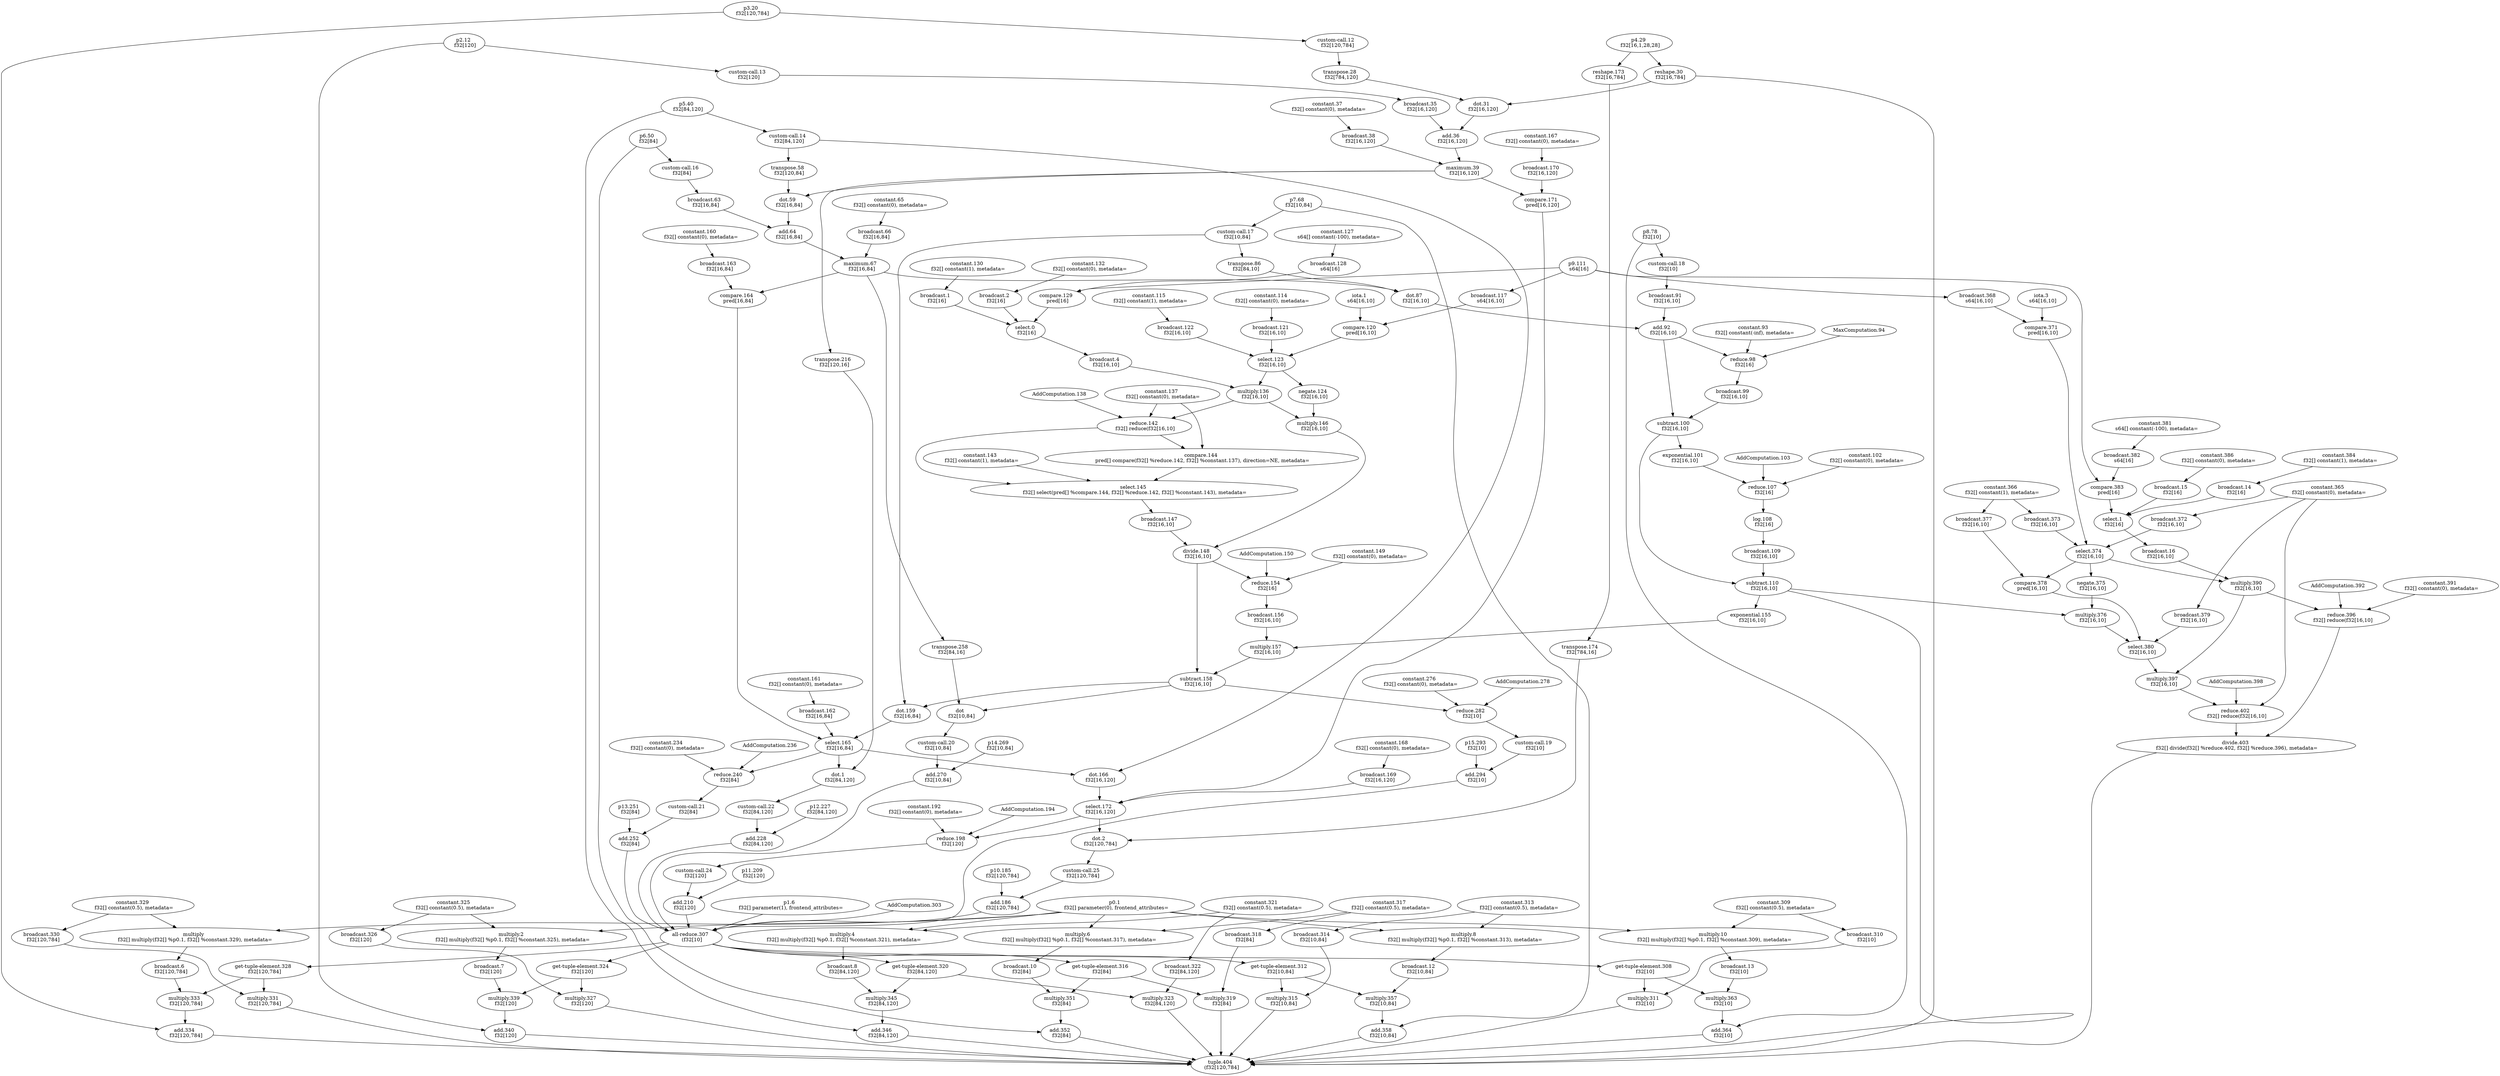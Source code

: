 digraph HloModule {
	"p3.20" [label="p3.20 \n f32[120,784]"];
	"p15.293" [label="p15.293 \n f32[10]"];
	"p9.111" [label="p9.111 \n s64[16]"];
	"broadcast.117" [label="broadcast.117 \n s64[16,10]"];
	"iota.1" [label="iota.1 \n s64[16,10]"];
	"compare.120" [label="compare.120 \n pred[16,10]"];
	"constant.115" [label="constant.115 \n f32[] constant(1), metadata="];
	"broadcast.122" [label="broadcast.122 \n f32[16,10]"];
	"constant.114" [label="constant.114 \n f32[] constant(0), metadata="];
	"broadcast.121" [label="broadcast.121 \n f32[16,10]"];
	"select.123" [label="select.123 \n f32[16,10]"];
	"negate.124" [label="negate.124 \n f32[16,10]"];
	"constant.127" [label="constant.127 \n s64[] constant(-100), metadata="];
	"broadcast.128" [label="broadcast.128 \n s64[16]"];
	"compare.129" [label="compare.129 \n pred[16]"];
	"constant.130" [label="constant.130 \n f32[] constant(1), metadata="];
	"broadcast.1" [label="broadcast.1 \n f32[16]"];
	"constant.132" [label="constant.132 \n f32[] constant(0), metadata="];
	"broadcast.2" [label="broadcast.2 \n f32[16]"];
	"select.0" [label="select.0 \n f32[16]"];
	"broadcast.4" [label="broadcast.4 \n f32[16,10]"];
	"multiply.136" [label="multiply.136 \n f32[16,10]"];
	"multiply.146" [label="multiply.146 \n f32[16,10]"];
	"constant.137" [label="constant.137 \n f32[] constant(0), metadata="];
	"reduce.142" [label="reduce.142 \n f32[] reduce(f32[16,10]"];
	"compare.144" [label="compare.144 \n pred[] compare(f32[] %reduce.142, f32[] %constant.137), direction=NE, metadata="];
	"constant.143" [label="constant.143 \n f32[] constant(1), metadata="];
	"select.145" [label="select.145 \n f32[] select(pred[] %compare.144, f32[] %reduce.142, f32[] %constant.143), metadata="];
	"broadcast.147" [label="broadcast.147 \n f32[16,10]"];
	"divide.148" [label="divide.148 \n f32[16,10]"];
	"p4.29" [label="p4.29 \n f32[16,1,28,28]"];
	"reshape.30" [label="reshape.30 \n f32[16,784]"];
	"custom-call.12" [label="custom-call.12 \n f32[120,784]"];
	"transpose.28" [label="transpose.28 \n f32[784,120]"];
	"dot.31" [label="dot.31 \n f32[16,120]"];
	"p2.12" [label="p2.12 \n f32[120]"];
	"custom-call.13" [label="custom-call.13 \n f32[120]"];
	"broadcast.35" [label="broadcast.35 \n f32[16,120]"];
	"add.36" [label="add.36 \n f32[16,120]"];
	"constant.37" [label="constant.37 \n f32[] constant(0), metadata="];
	"broadcast.38" [label="broadcast.38 \n f32[16,120]"];
	"maximum.39" [label="maximum.39 \n f32[16,120]"];
	"p5.40" [label="p5.40 \n f32[84,120]"];
	"custom-call.14" [label="custom-call.14 \n f32[84,120]"];
	"transpose.58" [label="transpose.58 \n f32[120,84]"];
	"dot.59" [label="dot.59 \n f32[16,84]"];
	"p6.50" [label="p6.50 \n f32[84]"];
	"custom-call.16" [label="custom-call.16 \n f32[84]"];
	"broadcast.63" [label="broadcast.63 \n f32[16,84]"];
	"add.64" [label="add.64 \n f32[16,84]"];
	"constant.65" [label="constant.65 \n f32[] constant(0), metadata="];
	"broadcast.66" [label="broadcast.66 \n f32[16,84]"];
	"maximum.67" [label="maximum.67 \n f32[16,84]"];
	"p7.68" [label="p7.68 \n f32[10,84]"];
	"custom-call.17" [label="custom-call.17 \n f32[10,84]"];
	"transpose.86" [label="transpose.86 \n f32[84,10]"];
	"dot.87" [label="dot.87 \n f32[16,10]"];
	"p8.78" [label="p8.78 \n f32[10]"];
	"custom-call.18" [label="custom-call.18 \n f32[10]"];
	"broadcast.91" [label="broadcast.91 \n f32[16,10]"];
	"add.92" [label="add.92 \n f32[16,10]"];
	"constant.93" [label="constant.93 \n f32[] constant(-inf), metadata="];
	"reduce.98" [label="reduce.98 \n f32[16]"];
	"broadcast.99" [label="broadcast.99 \n f32[16,10]"];
	"subtract.100" [label="subtract.100 \n f32[16,10]"];
	"exponential.101" [label="exponential.101 \n f32[16,10]"];
	"constant.102" [label="constant.102 \n f32[] constant(0), metadata="];
	"reduce.107" [label="reduce.107 \n f32[16]"];
	"log.108" [label="log.108 \n f32[16]"];
	"broadcast.109" [label="broadcast.109 \n f32[16,10]"];
	"subtract.110" [label="subtract.110 \n f32[16,10]"];
	"exponential.155" [label="exponential.155 \n f32[16,10]"];
	"constant.149" [label="constant.149 \n f32[] constant(0), metadata="];
	"reduce.154" [label="reduce.154 \n f32[16]"];
	"broadcast.156" [label="broadcast.156 \n f32[16,10]"];
	"multiply.157" [label="multiply.157 \n f32[16,10]"];
	"subtract.158" [label="subtract.158 \n f32[16,10]"];
	"constant.276" [label="constant.276 \n f32[] constant(0), metadata="];
	"reduce.282" [label="reduce.282 \n f32[10]"];
	"custom-call.19" [label="custom-call.19 \n f32[10]"];
	"add.294" [label="add.294 \n f32[10]"];
	"p14.269" [label="p14.269 \n f32[10,84]"];
	"transpose.258" [label="transpose.258 \n f32[84,16]"];
	"dot" [label="dot \n f32[10,84]"];
	"custom-call.20" [label="custom-call.20 \n f32[10,84]"];
	"add.270" [label="add.270 \n f32[10,84]"];
	"p13.251" [label="p13.251 \n f32[84]"];
	"constant.160" [label="constant.160 \n f32[] constant(0), metadata="];
	"broadcast.163" [label="broadcast.163 \n f32[16,84]"];
	"compare.164" [label="compare.164 \n pred[16,84]"];
	"dot.159" [label="dot.159 \n f32[16,84]"];
	"constant.161" [label="constant.161 \n f32[] constant(0), metadata="];
	"broadcast.162" [label="broadcast.162 \n f32[16,84]"];
	"select.165" [label="select.165 \n f32[16,84]"];
	"constant.234" [label="constant.234 \n f32[] constant(0), metadata="];
	"reduce.240" [label="reduce.240 \n f32[84]"];
	"custom-call.21" [label="custom-call.21 \n f32[84]"];
	"add.252" [label="add.252 \n f32[84]"];
	"p12.227" [label="p12.227 \n f32[84,120]"];
	"transpose.216" [label="transpose.216 \n f32[120,16]"];
	"dot.1" [label="dot.1 \n f32[84,120]"];
	"custom-call.22" [label="custom-call.22 \n f32[84,120]"];
	"add.228" [label="add.228 \n f32[84,120]"];
	"p11.209" [label="p11.209 \n f32[120]"];
	"constant.167" [label="constant.167 \n f32[] constant(0), metadata="];
	"broadcast.170" [label="broadcast.170 \n f32[16,120]"];
	"compare.171" [label="compare.171 \n pred[16,120]"];
	"dot.166" [label="dot.166 \n f32[16,120]"];
	"constant.168" [label="constant.168 \n f32[] constant(0), metadata="];
	"broadcast.169" [label="broadcast.169 \n f32[16,120]"];
	"select.172" [label="select.172 \n f32[16,120]"];
	"constant.192" [label="constant.192 \n f32[] constant(0), metadata="];
	"reduce.198" [label="reduce.198 \n f32[120]"];
	"custom-call.24" [label="custom-call.24 \n f32[120]"];
	"add.210" [label="add.210 \n f32[120]"];
	"p10.185" [label="p10.185 \n f32[120,784]"];
	"reshape.173" [label="reshape.173 \n f32[16,784]"];
	"transpose.174" [label="transpose.174 \n f32[784,16]"];
	"dot.2" [label="dot.2 \n f32[120,784]"];
	"custom-call.25" [label="custom-call.25 \n f32[120,784]"];
	"add.186" [label="add.186 \n f32[120,784]"];
	"p1.6" [label="p1.6 \n f32[] parameter(1), frontend_attributes="];
	"all-reduce.307" [label="all-reduce.307 \n (f32[10]"];
	"get-tuple-element.328" [label="get-tuple-element.328 \n f32[120,784]"];
	"p0.1" [label="p0.1 \n f32[] parameter(0), frontend_attributes="];
	"constant.329" [label="constant.329 \n f32[] constant(0.5), metadata="];
	"multiply" [label="multiply \n f32[] multiply(f32[] %p0.1, f32[] %constant.329), metadata="];
	"broadcast.6" [label="broadcast.6 \n f32[120,784]"];
	"multiply.333" [label="multiply.333 \n f32[120,784]"];
	"add.334" [label="add.334 \n f32[120,784]"];
	"get-tuple-element.324" [label="get-tuple-element.324 \n f32[120]"];
	"constant.325" [label="constant.325 \n f32[] constant(0.5), metadata="];
	"multiply.2" [label="multiply.2 \n f32[] multiply(f32[] %p0.1, f32[] %constant.325), metadata="];
	"broadcast.7" [label="broadcast.7 \n f32[120]"];
	"multiply.339" [label="multiply.339 \n f32[120]"];
	"add.340" [label="add.340 \n f32[120]"];
	"get-tuple-element.320" [label="get-tuple-element.320 \n f32[84,120]"];
	"constant.321" [label="constant.321 \n f32[] constant(0.5), metadata="];
	"multiply.4" [label="multiply.4 \n f32[] multiply(f32[] %p0.1, f32[] %constant.321), metadata="];
	"broadcast.8" [label="broadcast.8 \n f32[84,120]"];
	"multiply.345" [label="multiply.345 \n f32[84,120]"];
	"add.346" [label="add.346 \n f32[84,120]"];
	"get-tuple-element.316" [label="get-tuple-element.316 \n f32[84]"];
	"constant.317" [label="constant.317 \n f32[] constant(0.5), metadata="];
	"multiply.6" [label="multiply.6 \n f32[] multiply(f32[] %p0.1, f32[] %constant.317), metadata="];
	"broadcast.10" [label="broadcast.10 \n f32[84]"];
	"multiply.351" [label="multiply.351 \n f32[84]"];
	"add.352" [label="add.352 \n f32[84]"];
	"get-tuple-element.312" [label="get-tuple-element.312 \n f32[10,84]"];
	"constant.313" [label="constant.313 \n f32[] constant(0.5), metadata="];
	"multiply.8" [label="multiply.8 \n f32[] multiply(f32[] %p0.1, f32[] %constant.313), metadata="];
	"broadcast.12" [label="broadcast.12 \n f32[10,84]"];
	"multiply.357" [label="multiply.357 \n f32[10,84]"];
	"add.358" [label="add.358 \n f32[10,84]"];
	"get-tuple-element.308" [label="get-tuple-element.308 \n f32[10]"];
	"constant.309" [label="constant.309 \n f32[] constant(0.5), metadata="];
	"multiply.10" [label="multiply.10 \n f32[] multiply(f32[] %p0.1, f32[] %constant.309), metadata="];
	"broadcast.13" [label="broadcast.13 \n f32[10]"];
	"multiply.363" [label="multiply.363 \n f32[10]"];
	"add.364" [label="add.364 \n f32[10]"];
	"broadcast.310" [label="broadcast.310 \n f32[10]"];
	"multiply.311" [label="multiply.311 \n f32[10]"];
	"broadcast.314" [label="broadcast.314 \n f32[10,84]"];
	"multiply.315" [label="multiply.315 \n f32[10,84]"];
	"broadcast.318" [label="broadcast.318 \n f32[84]"];
	"multiply.319" [label="multiply.319 \n f32[84]"];
	"broadcast.322" [label="broadcast.322 \n f32[84,120]"];
	"multiply.323" [label="multiply.323 \n f32[84,120]"];
	"broadcast.326" [label="broadcast.326 \n f32[120]"];
	"multiply.327" [label="multiply.327 \n f32[120]"];
	"broadcast.330" [label="broadcast.330 \n f32[120,784]"];
	"multiply.331" [label="multiply.331 \n f32[120,784]"];
	"broadcast.368" [label="broadcast.368 \n s64[16,10]"];
	"iota.3" [label="iota.3 \n s64[16,10]"];
	"compare.371" [label="compare.371 \n pred[16,10]"];
	"constant.366" [label="constant.366 \n f32[] constant(1), metadata="];
	"broadcast.373" [label="broadcast.373 \n f32[16,10]"];
	"constant.365" [label="constant.365 \n f32[] constant(0), metadata="];
	"broadcast.372" [label="broadcast.372 \n f32[16,10]"];
	"select.374" [label="select.374 \n f32[16,10]"];
	"broadcast.377" [label="broadcast.377 \n f32[16,10]"];
	"compare.378" [label="compare.378 \n pred[16,10]"];
	"broadcast.379" [label="broadcast.379 \n f32[16,10]"];
	"negate.375" [label="negate.375 \n f32[16,10]"];
	"multiply.376" [label="multiply.376 \n f32[16,10]"];
	"select.380" [label="select.380 \n f32[16,10]"];
	"constant.381" [label="constant.381 \n s64[] constant(-100), metadata="];
	"broadcast.382" [label="broadcast.382 \n s64[16]"];
	"compare.383" [label="compare.383 \n pred[16]"];
	"constant.384" [label="constant.384 \n f32[] constant(1), metadata="];
	"broadcast.14" [label="broadcast.14 \n f32[16]"];
	"constant.386" [label="constant.386 \n f32[] constant(0), metadata="];
	"broadcast.15" [label="broadcast.15 \n f32[16]"];
	"select.1" [label="select.1 \n f32[16]"];
	"broadcast.16" [label="broadcast.16 \n f32[16,10]"];
	"multiply.390" [label="multiply.390 \n f32[16,10]"];
	"multiply.397" [label="multiply.397 \n f32[16,10]"];
	"reduce.402" [label="reduce.402 \n f32[] reduce(f32[16,10]"];
	"constant.391" [label="constant.391 \n f32[] constant(0), metadata="];
	"reduce.396" [label="reduce.396 \n f32[] reduce(f32[16,10]"];
	"divide.403" [label="divide.403 \n f32[] divide(f32[] %reduce.402, f32[] %reduce.396), metadata="];
	"tuple.404" [label="tuple.404 \n (f32[120,784]"]; 
 	"p9.111" -> "broadcast.117";
	"broadcast.117" -> "compare.120";
	"iota.1" -> "compare.120";
	"constant.115" -> "broadcast.122";
	"constant.114" -> "broadcast.121";
	"compare.120" -> "select.123";
	"broadcast.122" -> "select.123";
	"broadcast.121" -> "select.123";
	"select.123" -> "negate.124";
	"constant.127" -> "broadcast.128";
	"p9.111" -> "compare.129";
	"broadcast.128" -> "compare.129";
	"constant.130" -> "broadcast.1";
	"constant.132" -> "broadcast.2";
	"compare.129" -> "select.0";
	"broadcast.1" -> "select.0";
	"broadcast.2" -> "select.0";
	"select.0" -> "broadcast.4";
	"broadcast.4" -> "multiply.136";
	"select.123" -> "multiply.136";
	"negate.124" -> "multiply.146";
	"multiply.136" -> "multiply.146";
	"multiply.136" -> "reduce.142";
	"constant.137" -> "reduce.142";
	"AddComputation.138" -> "reduce.142";
	"reduce.142" -> "compare.144";
	"constant.137" -> "compare.144";
	"compare.144" -> "select.145";
	"reduce.142" -> "select.145";
	"constant.143" -> "select.145";
	"select.145" -> "broadcast.147";
	"multiply.146" -> "divide.148";
	"broadcast.147" -> "divide.148";
	"p4.29" -> "reshape.30";
	"p3.20" -> "custom-call.12";
	"custom-call.12" -> "transpose.28";
	"reshape.30" -> "dot.31";
	"transpose.28" -> "dot.31";
	"p2.12" -> "custom-call.13";
	"custom-call.13" -> "broadcast.35";
	"dot.31" -> "add.36";
	"broadcast.35" -> "add.36";
	"constant.37" -> "broadcast.38";
	"add.36" -> "maximum.39";
	"broadcast.38" -> "maximum.39";
	"p5.40" -> "custom-call.14";
	"custom-call.14" -> "transpose.58";
	"maximum.39" -> "dot.59";
	"transpose.58" -> "dot.59";
	"p6.50" -> "custom-call.16";
	"custom-call.16" -> "broadcast.63";
	"dot.59" -> "add.64";
	"broadcast.63" -> "add.64";
	"constant.65" -> "broadcast.66";
	"add.64" -> "maximum.67";
	"broadcast.66" -> "maximum.67";
	"p7.68" -> "custom-call.17";
	"custom-call.17" -> "transpose.86";
	"maximum.67" -> "dot.87";
	"transpose.86" -> "dot.87";
	"p8.78" -> "custom-call.18";
	"custom-call.18" -> "broadcast.91";
	"dot.87" -> "add.92";
	"broadcast.91" -> "add.92";
	"add.92" -> "reduce.98";
	"constant.93" -> "reduce.98";
	"MaxComputation.94" -> "reduce.98";
	"reduce.98" -> "broadcast.99";
	"add.92" -> "subtract.100";
	"broadcast.99" -> "subtract.100";
	"subtract.100" -> "exponential.101";
	"exponential.101" -> "reduce.107";
	"constant.102" -> "reduce.107";
	"AddComputation.103" -> "reduce.107";
	"reduce.107" -> "log.108";
	"log.108" -> "broadcast.109";
	"subtract.100" -> "subtract.110";
	"broadcast.109" -> "subtract.110";
	"subtract.110" -> "exponential.155";
	"divide.148" -> "reduce.154";
	"constant.149" -> "reduce.154";
	"AddComputation.150" -> "reduce.154";
	"reduce.154" -> "broadcast.156";
	"exponential.155" -> "multiply.157";
	"broadcast.156" -> "multiply.157";
	"divide.148" -> "subtract.158";
	"multiply.157" -> "subtract.158";
	"subtract.158" -> "reduce.282";
	"constant.276" -> "reduce.282";
	"AddComputation.278" -> "reduce.282";
	"reduce.282" -> "custom-call.19";
	"p15.293" -> "add.294";
	"custom-call.19" -> "add.294";
	"maximum.67" -> "transpose.258";
	"subtract.158" -> "dot";
	"transpose.258" -> "dot";
	"dot" -> "custom-call.20";
	"p14.269" -> "add.270";
	"custom-call.20" -> "add.270";
	"constant.160" -> "broadcast.163";
	"maximum.67" -> "compare.164";
	"broadcast.163" -> "compare.164";
	"subtract.158" -> "dot.159";
	"custom-call.17" -> "dot.159";
	"constant.161" -> "broadcast.162";
	"compare.164" -> "select.165";
	"dot.159" -> "select.165";
	"broadcast.162" -> "select.165";
	"select.165" -> "reduce.240";
	"constant.234" -> "reduce.240";
	"AddComputation.236" -> "reduce.240";
	"reduce.240" -> "custom-call.21";
	"p13.251" -> "add.252";
	"custom-call.21" -> "add.252";
	"maximum.39" -> "transpose.216";
	"select.165" -> "dot.1";
	"transpose.216" -> "dot.1";
	"dot.1" -> "custom-call.22";
	"p12.227" -> "add.228";
	"custom-call.22" -> "add.228";
	"constant.167" -> "broadcast.170";
	"maximum.39" -> "compare.171";
	"broadcast.170" -> "compare.171";
	"select.165" -> "dot.166";
	"custom-call.14" -> "dot.166";
	"constant.168" -> "broadcast.169";
	"compare.171" -> "select.172";
	"dot.166" -> "select.172";
	"broadcast.169" -> "select.172";
	"select.172" -> "reduce.198";
	"constant.192" -> "reduce.198";
	"AddComputation.194" -> "reduce.198";
	"reduce.198" -> "custom-call.24";
	"p11.209" -> "add.210";
	"custom-call.24" -> "add.210";
	"p4.29" -> "reshape.173";
	"reshape.173" -> "transpose.174";
	"select.172" -> "dot.2";
	"transpose.174" -> "dot.2";
	"dot.2" -> "custom-call.25";
	"p10.185" -> "add.186";
	"custom-call.25" -> "add.186";
	"add.294" -> "all-reduce.307";
	"add.270" -> "all-reduce.307";
	"add.252" -> "all-reduce.307";
	"add.228" -> "all-reduce.307";
	"add.210" -> "all-reduce.307";
	"add.186" -> "all-reduce.307";
	"p1.6" -> "all-reduce.307";
	"AddComputation.303" -> "all-reduce.307";
	"all-reduce.307" -> "get-tuple-element.328";
	"p0.1" -> "multiply";
	"constant.329" -> "multiply";
	"multiply" -> "broadcast.6";
	"get-tuple-element.328" -> "multiply.333";
	"broadcast.6" -> "multiply.333";
	"p3.20" -> "add.334";
	"multiply.333" -> "add.334";
	"all-reduce.307" -> "get-tuple-element.324";
	"p0.1" -> "multiply.2";
	"constant.325" -> "multiply.2";
	"multiply.2" -> "broadcast.7";
	"get-tuple-element.324" -> "multiply.339";
	"broadcast.7" -> "multiply.339";
	"p2.12" -> "add.340";
	"multiply.339" -> "add.340";
	"all-reduce.307" -> "get-tuple-element.320";
	"p0.1" -> "multiply.4";
	"constant.321" -> "multiply.4";
	"multiply.4" -> "broadcast.8";
	"get-tuple-element.320" -> "multiply.345";
	"broadcast.8" -> "multiply.345";
	"p5.40" -> "add.346";
	"multiply.345" -> "add.346";
	"all-reduce.307" -> "get-tuple-element.316";
	"p0.1" -> "multiply.6";
	"constant.317" -> "multiply.6";
	"multiply.6" -> "broadcast.10";
	"get-tuple-element.316" -> "multiply.351";
	"broadcast.10" -> "multiply.351";
	"p6.50" -> "add.352";
	"multiply.351" -> "add.352";
	"all-reduce.307" -> "get-tuple-element.312";
	"p0.1" -> "multiply.8";
	"constant.313" -> "multiply.8";
	"multiply.8" -> "broadcast.12";
	"get-tuple-element.312" -> "multiply.357";
	"broadcast.12" -> "multiply.357";
	"p7.68" -> "add.358";
	"multiply.357" -> "add.358";
	"all-reduce.307" -> "get-tuple-element.308";
	"p0.1" -> "multiply.10";
	"constant.309" -> "multiply.10";
	"multiply.10" -> "broadcast.13";
	"get-tuple-element.308" -> "multiply.363";
	"broadcast.13" -> "multiply.363";
	"p8.78" -> "add.364";
	"multiply.363" -> "add.364";
	"constant.309" -> "broadcast.310";
	"get-tuple-element.308" -> "multiply.311";
	"broadcast.310" -> "multiply.311";
	"constant.313" -> "broadcast.314";
	"get-tuple-element.312" -> "multiply.315";
	"broadcast.314" -> "multiply.315";
	"constant.317" -> "broadcast.318";
	"get-tuple-element.316" -> "multiply.319";
	"broadcast.318" -> "multiply.319";
	"constant.321" -> "broadcast.322";
	"get-tuple-element.320" -> "multiply.323";
	"broadcast.322" -> "multiply.323";
	"constant.325" -> "broadcast.326";
	"get-tuple-element.324" -> "multiply.327";
	"broadcast.326" -> "multiply.327";
	"constant.329" -> "broadcast.330";
	"get-tuple-element.328" -> "multiply.331";
	"broadcast.330" -> "multiply.331";
	"p9.111" -> "broadcast.368";
	"broadcast.368" -> "compare.371";
	"iota.3" -> "compare.371";
	"constant.366" -> "broadcast.373";
	"constant.365" -> "broadcast.372";
	"compare.371" -> "select.374";
	"broadcast.373" -> "select.374";
	"broadcast.372" -> "select.374";
	"constant.366" -> "broadcast.377";
	"select.374" -> "compare.378";
	"broadcast.377" -> "compare.378";
	"constant.365" -> "broadcast.379";
	"select.374" -> "negate.375";
	"negate.375" -> "multiply.376";
	"subtract.110" -> "multiply.376";
	"compare.378" -> "select.380";
	"broadcast.379" -> "select.380";
	"multiply.376" -> "select.380";
	"constant.381" -> "broadcast.382";
	"p9.111" -> "compare.383";
	"broadcast.382" -> "compare.383";
	"constant.384" -> "broadcast.14";
	"constant.386" -> "broadcast.15";
	"compare.383" -> "select.1";
	"broadcast.14" -> "select.1";
	"broadcast.15" -> "select.1";
	"select.1" -> "broadcast.16";
	"broadcast.16" -> "multiply.390";
	"select.374" -> "multiply.390";
	"select.380" -> "multiply.397";
	"multiply.390" -> "multiply.397";
	"multiply.397" -> "reduce.402";
	"constant.365" -> "reduce.402";
	"AddComputation.398" -> "reduce.402";
	"multiply.390" -> "reduce.396";
	"constant.391" -> "reduce.396";
	"AddComputation.392" -> "reduce.396";
	"reduce.402" -> "divide.403";
	"reduce.396" -> "divide.403";
	"add.334" -> "tuple.404";
	"add.340" -> "tuple.404";
	"add.346" -> "tuple.404";
	"add.352" -> "tuple.404";
	"add.358" -> "tuple.404";
	"add.364" -> "tuple.404";
	"multiply.311" -> "tuple.404";
	"multiply.315" -> "tuple.404";
	"multiply.319" -> "tuple.404";
	"multiply.323" -> "tuple.404";
	"multiply.327" -> "tuple.404";
	"multiply.331" -> "tuple.404";
	"reshape.30" -> "tuple.404";
	"subtract.110" -> "tuple.404";
	"divide.403" -> "tuple.404";
}